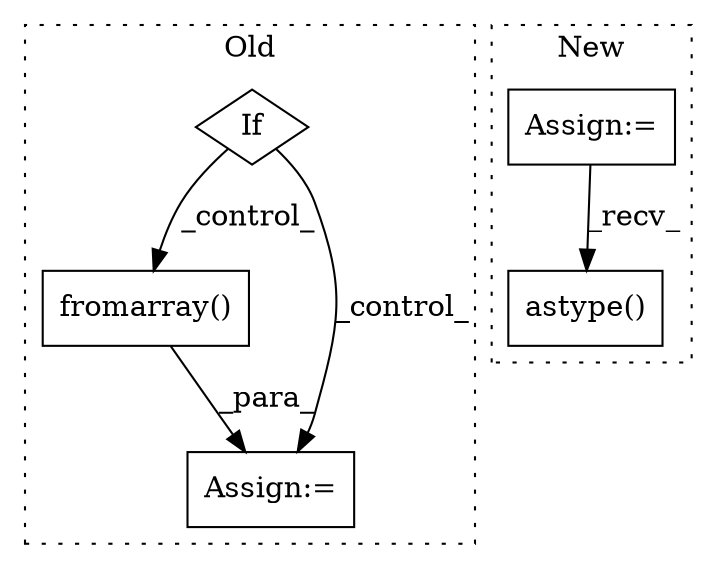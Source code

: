 digraph G {
subgraph cluster0 {
1 [label="fromarray()" a="75" s="2565,2615" l="16,1" shape="box"];
3 [label="Assign:=" a="68" s="2562" l="3" shape="box"];
5 [label="If" a="96" s="2167" l="3" shape="diamond"];
label = "Old";
style="dotted";
}
subgraph cluster1 {
2 [label="astype()" a="75" s="2952,2992" l="33,1" shape="box"];
4 [label="Assign:=" a="68" s="2846" l="3" shape="box"];
label = "New";
style="dotted";
}
1 -> 3 [label="_para_"];
4 -> 2 [label="_recv_"];
5 -> 1 [label="_control_"];
5 -> 3 [label="_control_"];
}